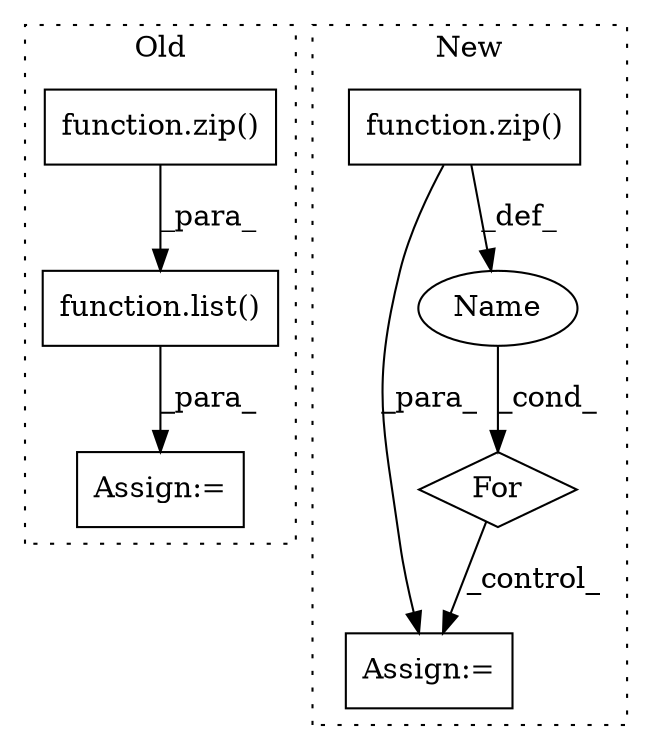 digraph G {
subgraph cluster0 {
1 [label="function.zip()" a="75" s="560,610" l="4,1" shape="box"];
6 [label="Assign:=" a="68" s="552" l="3" shape="box"];
7 [label="function.list()" a="75" s="555,611" l="5,1" shape="box"];
label = "Old";
style="dotted";
}
subgraph cluster1 {
2 [label="function.zip()" a="75" s="507,527" l="4,1" shape="box"];
3 [label="For" a="107" s="479,528" l="4,10" shape="diamond"];
4 [label="Assign:=" a="68" s="546" l="3" shape="box"];
5 [label="Name" a="87" s="489" l="14" shape="ellipse"];
label = "New";
style="dotted";
}
1 -> 7 [label="_para_"];
2 -> 5 [label="_def_"];
2 -> 4 [label="_para_"];
3 -> 4 [label="_control_"];
5 -> 3 [label="_cond_"];
7 -> 6 [label="_para_"];
}